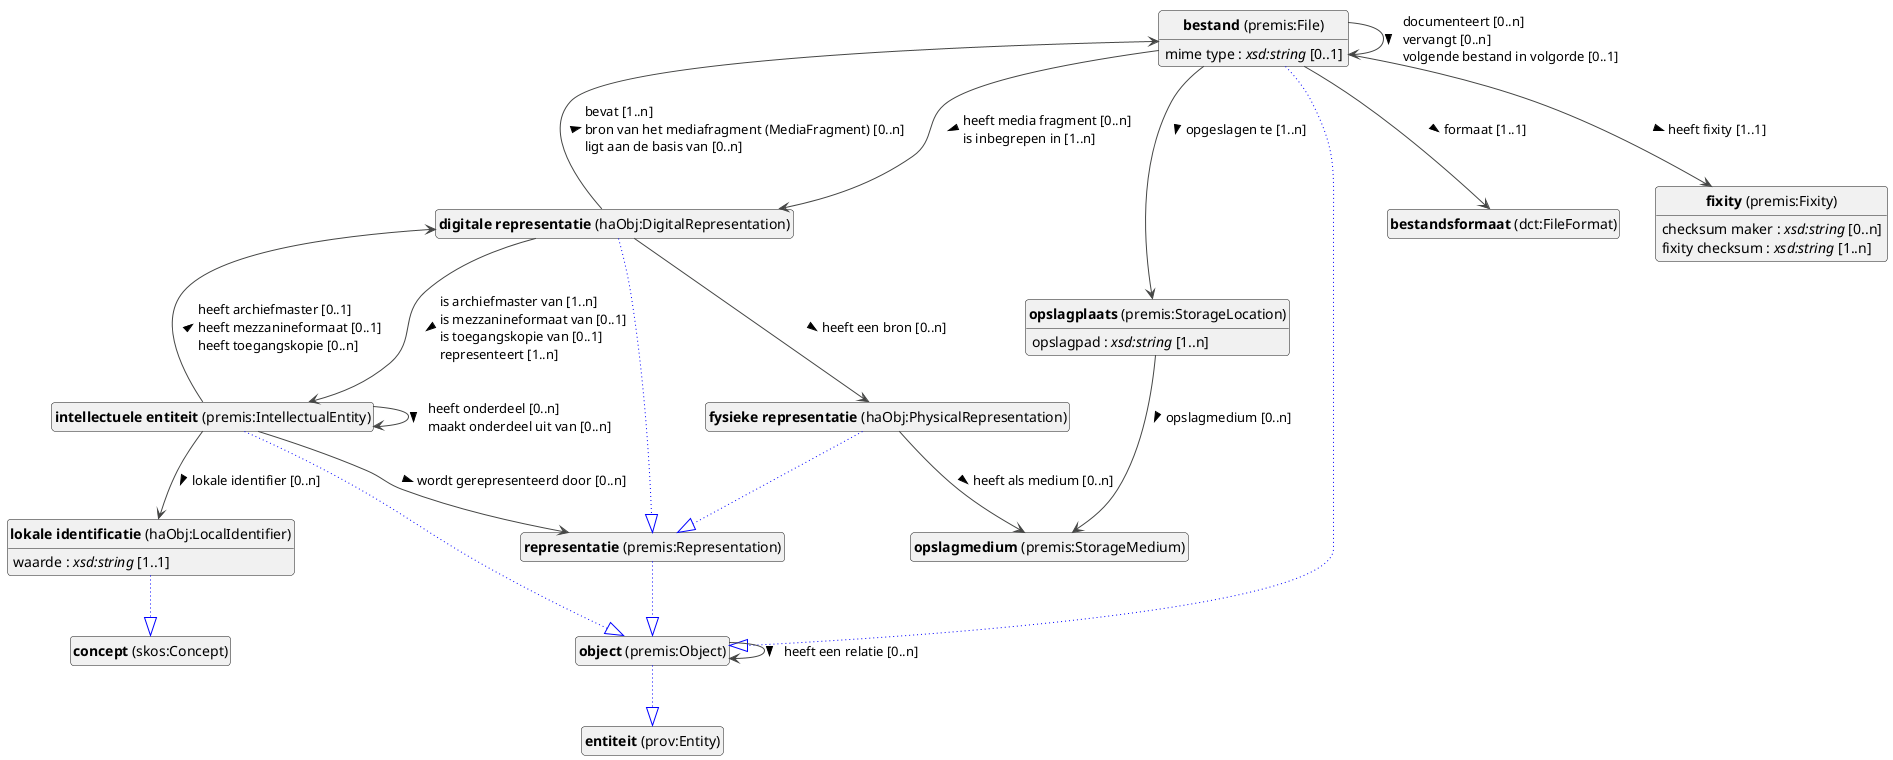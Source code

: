 @startuml
!theme vibrant
skinparam classFontSize 14
!define LIGHTORANGE
skinparam componentStyle uml2
skinparam wrapMessageWidth 1000
skinparam wrapWidth 1000
' skinparam ArrowColor #Maroon
' Remove shadows
skinparam shadowing false
'skinparam linetype polyline
skinparam ArrowMessageAlignment left
top to bottom direction


class "<b>bestand</b> (premis:File)" as premis_File [[#premis%3AFile]]
class "<b>object</b> (premis:Object)" as premis_Object [[#premis%3AObject]]
class "<b>bestandsformaat</b> (dct:FileFormat)" as dct_FileFormat [[#dct%3AFileFormat]]
class "<b>digitale representatie</b> (haObj:DigitalRepresentation)" as haObj_DigitalRepresentation [[#haObj%3ADigitalRepresentation]]
class "<b>representatie</b> (premis:Representation)" as premis_Representation [[#premis%3ARepresentation]]
class "<b>fixity</b> (premis:Fixity)" as premis_Fixity [[#premis%3AFixity]]
class "<b>fysieke representatie</b> (haObj:PhysicalRepresentation)" as haObj_PhysicalRepresentation [[#haObj%3APhysicalRepresentation]]
class "<b>representatie</b> (premis:Representation)" as premis_Representation [[#premis%3ARepresentation]]
class "<b>intellectuele entiteit</b> (premis:IntellectualEntity)" as premis_IntellectualEntity [[#premis%3AIntellectualEntity]]
class "<b>object</b> (premis:Object)" as premis_Object [[#premis%3AObject]]
class "<b>lokale identificatie</b> (haObj:LocalIdentifier)" as haObj_LocalIdentifier [[#haObj%3ALocalIdentifier]]
class "<b>concept</b> (skos:Concept)" as skos_Concept [[#skos%3AConcept]]
class "<b>object</b> (premis:Object)" as premis_Object [[#premis%3AObject]]
class "<b>entiteit</b> (prov:Entity)" as prov_Entity [[#prov%3AEntity]]
class "<b>opslagmedium</b> (premis:StorageMedium)" as premis_StorageMedium [[#premis%3AStorageMedium]]
class "<b>opslagplaats</b> (premis:StorageLocation)" as premis_StorageLocation [[#premis%3AStorageLocation]]
class "<b>representatie</b> (premis:Representation)" as premis_Representation [[#premis%3ARepresentation]]
class "<b>object</b> (premis:Object)" as premis_Object [[#premis%3AObject]]

premis_File --|> premis_Object #blue;line.dotted;text:blue

premis_File : mime type : <i>xsd:string</i> [0..1]
premis_File --> dct_FileFormat :formaat [1..1]  > 
premis_File --> haObj_DigitalRepresentation :heeft media fragment [0..n]  \lis inbegrepen in [1..n]  > 
premis_File --> premis_File :documenteert [0..n]  \lvervangt [0..n]  \lvolgende bestand in volgorde [0..1]  > 
premis_File --> premis_Fixity :heeft fixity [1..1]  > 
premis_File --> premis_StorageLocation :opgeslagen te [1..n]  > 




haObj_DigitalRepresentation --|> premis_Representation #blue;line.dotted;text:blue

haObj_DigitalRepresentation --> haObj_PhysicalRepresentation :heeft een bron [0..n]  > 
haObj_DigitalRepresentation --> premis_File :bevat [1..n]  \lbron van het mediafragment (MediaFragment) [0..n]  \lligt aan de basis van [0..n]  > 
haObj_DigitalRepresentation --> premis_IntellectualEntity :is archiefmaster van [1..n]  \lis mezzanineformaat van [0..1]  \lis toegangskopie van [0..1]  \lrepresenteert [1..n]  > 


premis_Fixity : checksum maker : <i>xsd:string</i> [0..n]
premis_Fixity : fixity checksum : <i>xsd:string</i> [1..n]


haObj_PhysicalRepresentation --|> premis_Representation #blue;line.dotted;text:blue

haObj_PhysicalRepresentation --> premis_StorageMedium :heeft als medium [0..n]  > 

premis_IntellectualEntity --|> premis_Object #blue;line.dotted;text:blue

premis_IntellectualEntity --> haObj_DigitalRepresentation :heeft archiefmaster [0..1]  \lheeft mezzanineformaat [0..1]  \lheeft toegangskopie [0..n]  > 
premis_IntellectualEntity --> haObj_LocalIdentifier :lokale identifier [0..n]  > 
premis_IntellectualEntity --> premis_IntellectualEntity :heeft onderdeel [0..n]  \lmaakt onderdeel uit van [0..n]  > 
premis_IntellectualEntity --> premis_Representation :wordt gerepresenteerd door [0..n]  > 

haObj_LocalIdentifier --|> skos_Concept #blue;line.dotted;text:blue

haObj_LocalIdentifier : waarde : <i>xsd:string</i> [1..1]


premis_Object --|> prov_Entity #blue;line.dotted;text:blue

premis_Object --> premis_Object :heeft een relatie [0..n]  > 




premis_StorageLocation : opslagpad : <i>xsd:string</i> [1..n]
premis_StorageLocation --> premis_StorageMedium :opslagmedium [0..n]  > 


premis_Representation --|> premis_Object #blue;line.dotted;text:blue



hide circle
hide methods
hide empty members
@enduml


